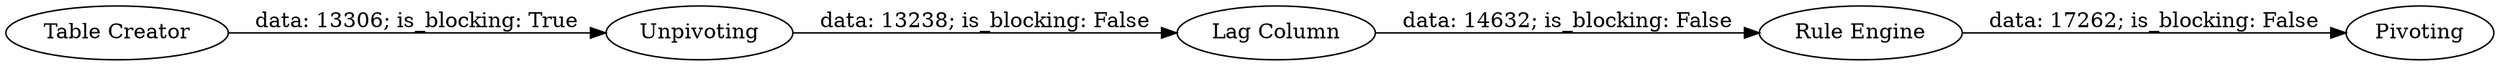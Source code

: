 digraph {
	"617968904868754341_20" [label=Unpivoting]
	"617968904868754341_1" [label="Table Creator"]
	"617968904868754341_21" [label="Lag Column"]
	"617968904868754341_22" [label="Rule Engine"]
	"617968904868754341_23" [label=Pivoting]
	"617968904868754341_1" -> "617968904868754341_20" [label="data: 13306; is_blocking: True"]
	"617968904868754341_21" -> "617968904868754341_22" [label="data: 14632; is_blocking: False"]
	"617968904868754341_20" -> "617968904868754341_21" [label="data: 13238; is_blocking: False"]
	"617968904868754341_22" -> "617968904868754341_23" [label="data: 17262; is_blocking: False"]
	rankdir=LR
}
